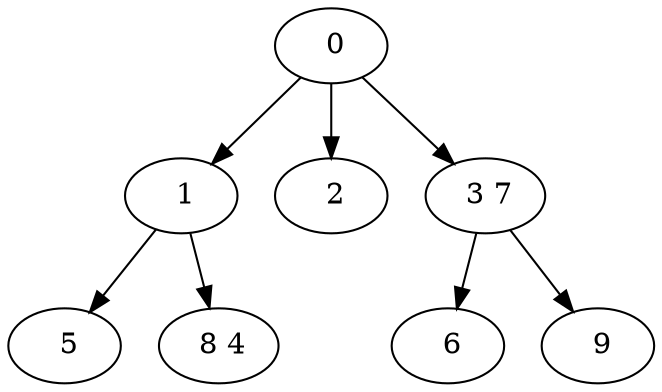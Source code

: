 digraph mytree {
" 0" -> " 1";
" 0" -> " 2";
" 0" -> " 3 7";
" 1" -> " 5";
" 1" -> " 8 4";
" 2";
" 3 7" -> " 6";
" 3 7" -> " 9";
" 6";
" 5";
" 8 4";
" 9";
}

